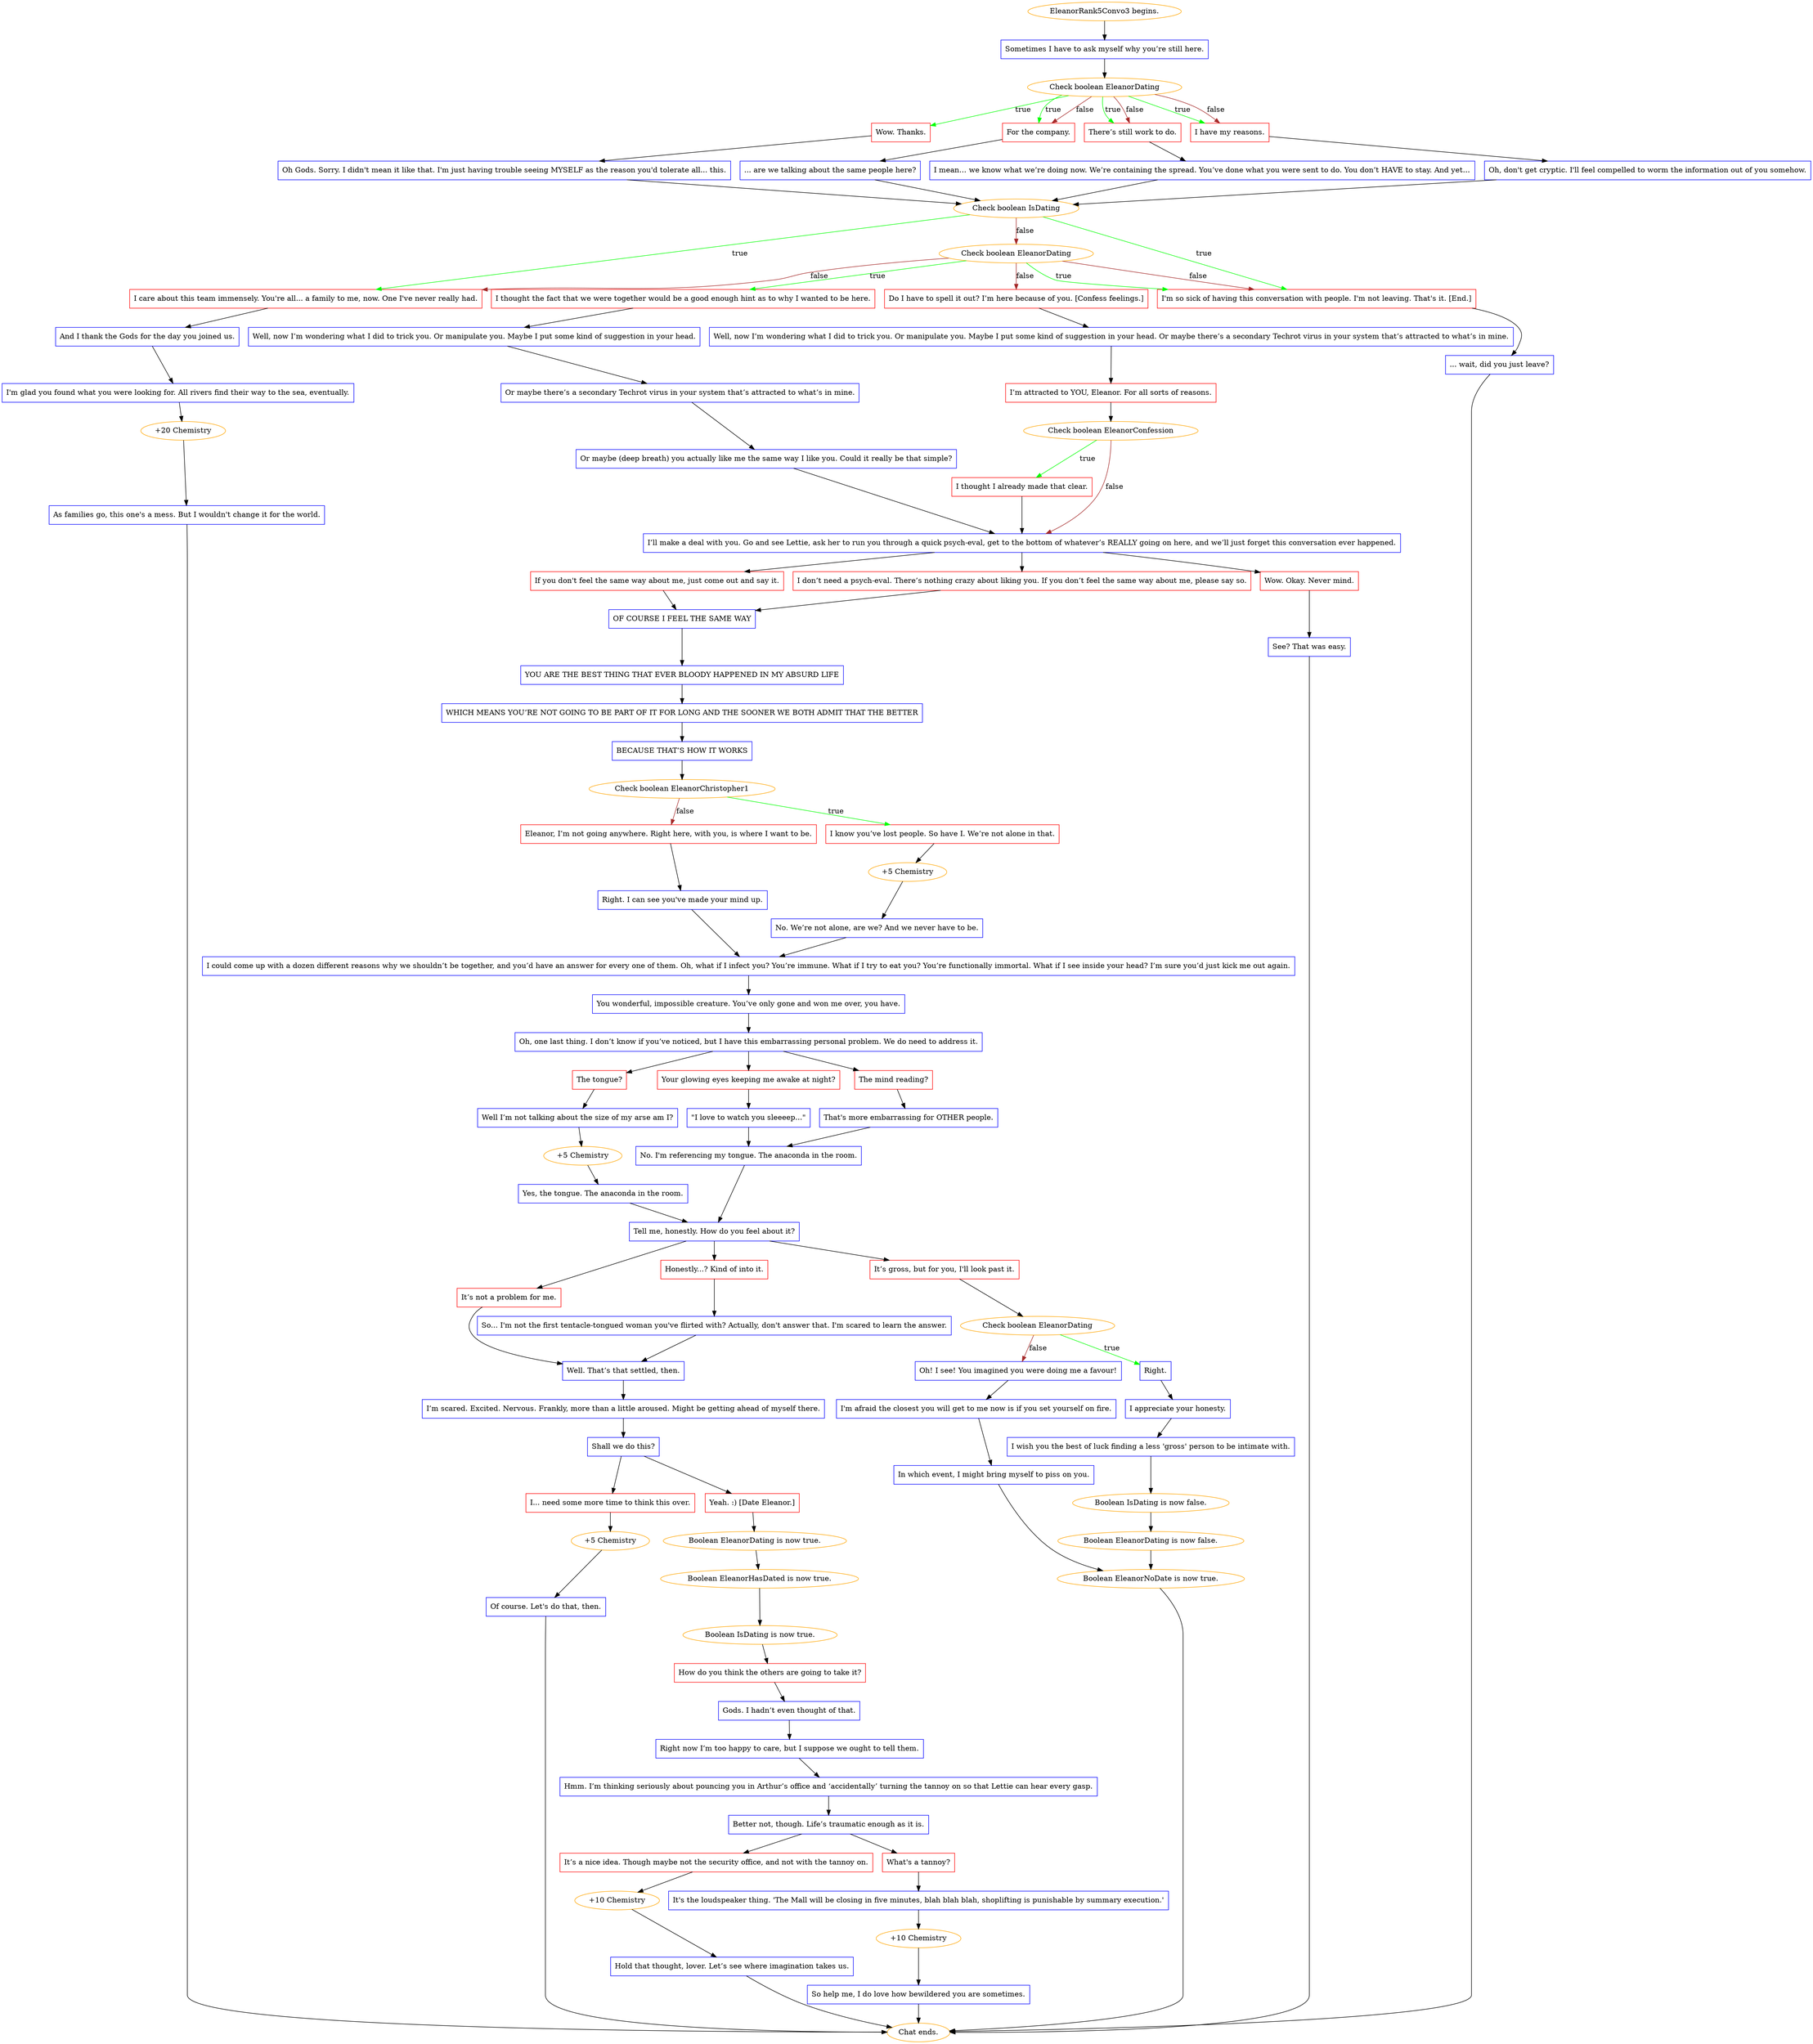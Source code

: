 digraph {
	"EleanorRank5Convo3 begins." [color=orange];
		"EleanorRank5Convo3 begins." -> 2286;
	2286 [label="Sometimes I have to ask myself why you’re still here.",shape=box,color=blue];
		2286 -> 2287;
	2287 [label="Check boolean EleanorDating",color=orange];
		2287 -> 2288 [label=true,color=green];
		2287 -> 2289 [label=true,color=green];
		2287 -> 2290 [label=true,color=green];
		2287 -> 2291 [label=true,color=green];
		2287 -> 2289 [label=false,color=brown];
		2287 -> 2290 [label=false,color=brown];
		2287 -> 2291 [label=false,color=brown];
	2288 [label="Wow. Thanks.",shape=box,color=red];
		2288 -> 2292;
	2289 [label="For the company.",shape=box,color=red];
		2289 -> 2293;
	2290 [label="There’s still work to do.",shape=box,color=red];
		2290 -> 2294;
	2291 [label="I have my reasons.",shape=box,color=red];
		2291 -> 2295;
	2292 [label="Oh Gods. Sorry. I didn't mean it like that. I'm just having trouble seeing MYSELF as the reason you'd tolerate all... this.",shape=box,color=blue];
		2292 -> 2844;
	2293 [label="... are we talking about the same people here?",shape=box,color=blue];
		2293 -> 2844;
	2294 [label="I mean… we know what we’re doing now. We’re containing the spread. You’ve done what you were sent to do. You don’t HAVE to stay. And yet…",shape=box,color=blue];
		2294 -> 2844;
	2295 [label="Oh, don't get cryptic. I'll feel compelled to worm the information out of you somehow.",shape=box,color=blue];
		2295 -> 2844;
	2844 [label="Check boolean IsDating",color=orange];
		2844 -> 2300 [label=true,color=green];
		2844 -> 2299 [label=true,color=green];
		2844 -> 2296 [label=false,color=brown];
	2300 [label="I'm so sick of having this conversation with people. I'm not leaving. That's it. [End.]",shape=box,color=red];
		2300 -> 2301;
	2299 [label="I care about this team immensely. You're all... a family to me, now. One I've never really had.",shape=box,color=red];
		2299 -> 2304;
	2296 [label="Check boolean EleanorDating",color=orange];
		2296 -> 2297 [label=true,color=green];
		2296 -> 2300 [label=true,color=green];
		2296 -> 2298 [label=false,color=brown];
		2296 -> 2299 [label=false,color=brown];
		2296 -> 2300 [label=false,color=brown];
	2301 [label="... wait, did you just leave?",shape=box,color=blue];
		2301 -> "Chat ends.";
	2304 [label="And I thank the Gods for the day you joined us.",shape=box,color=blue];
		2304 -> 2307;
	2297 [label="I thought the fact that we were together would be a good enough hint as to why I wanted to be here.",shape=box,color=red];
		2297 -> 2303;
	2298 [label="Do I have to spell it out? I’m here because of you. [Confess feelings.]",shape=box,color=red];
		2298 -> 2305;
	"Chat ends." [color=orange];
	2307 [label="I'm glad you found what you were looking for. All rivers find their way to the sea, eventually.",shape=box,color=blue];
		2307 -> 2313;
	2303 [label="Well, now I’m wondering what I did to trick you. Or manipulate you. Maybe I put some kind of suggestion in your head.",shape=box,color=blue];
		2303 -> 2308;
	2305 [label="Well, now I’m wondering what I did to trick you. Or manipulate you. Maybe I put some kind of suggestion in your head. Or maybe there’s a secondary Techrot virus in your system that’s attracted to what’s in mine.",shape=box,color=blue];
		2305 -> 2306;
	2313 [label="+20 Chemistry",color=orange];
		2313 -> 2312;
	2308 [label="Or maybe there’s a secondary Techrot virus in your system that’s attracted to what’s in mine.",shape=box,color=blue];
		2308 -> 2309;
	2306 [label="I’m attracted to YOU, Eleanor. For all sorts of reasons.",shape=box,color=red];
		2306 -> 2310;
	2312 [label="As families go, this one's a mess. But I wouldn't change it for the world.",shape=box,color=blue];
		2312 -> "Chat ends.";
	2309 [label="Or maybe (deep breath) you actually like me the same way I like you. Could it really be that simple?",shape=box,color=blue];
		2309 -> 2315;
	2310 [label="Check boolean EleanorConfession",color=orange];
		2310 -> 2311 [label=true,color=green];
		2310 -> 2315 [label=false,color=brown];
	2315 [label="I’ll make a deal with you. Go and see Lettie, ask her to run you through a quick psych-eval, get to the bottom of whatever’s REALLY going on here, and we’ll just forget this conversation ever happened.",shape=box,color=blue];
		2315 -> 2316;
		2315 -> 2317;
		2315 -> 2318;
	2311 [label="I thought I already made that clear.",shape=box,color=red];
		2311 -> 2315;
	2316 [label="I don’t need a psych-eval. There’s nothing crazy about liking you. If you don’t feel the same way about me, please say so.",shape=box,color=red];
		2316 -> 2321;
	2317 [label="If you don't feel the same way about me, just come out and say it.",shape=box,color=red];
		2317 -> 2321;
	2318 [label="Wow. Okay. Never mind.",shape=box,color=red];
		2318 -> 2319;
	2321 [label="OF COURSE I FEEL THE SAME WAY",shape=box,color=blue];
		2321 -> 2322;
	2319 [label="See? That was easy.",shape=box,color=blue];
		2319 -> "Chat ends.";
	2322 [label="YOU ARE THE BEST THING THAT EVER BLOODY HAPPENED IN MY ABSURD LIFE",shape=box,color=blue];
		2322 -> 2323;
	2323 [label="WHICH MEANS YOU’RE NOT GOING TO BE PART OF IT FOR LONG AND THE SOONER WE BOTH ADMIT THAT THE BETTER",shape=box,color=blue];
		2323 -> 2324;
	2324 [label="BECAUSE THAT’S HOW IT WORKS",shape=box,color=blue];
		2324 -> 2325;
	2325 [label="Check boolean EleanorChristopher1",color=orange];
		2325 -> 2326 [label=true,color=green];
		2325 -> 2327 [label=false,color=brown];
	2326 [label="I know you’ve lost people. So have I. We’re not alone in that.",shape=box,color=red];
		2326 -> 2328;
	2327 [label="Eleanor, I’m not going anywhere. Right here, with you, is where I want to be.",shape=box,color=red];
		2327 -> 2330;
	2328 [label="+5 Chemistry",color=orange];
		2328 -> 2329;
	2330 [label="Right. I can see you've made your mind up.",shape=box,color=blue];
		2330 -> 2331;
	2329 [label="No. We’re not alone, are we? And we never have to be.",shape=box,color=blue];
		2329 -> 2331;
	2331 [label="I could come up with a dozen different reasons why we shouldn’t be together, and you’d have an answer for every one of them. Oh, what if I infect you? You’re immune. What if I try to eat you? You’re functionally immortal. What if I see inside your head? I’m sure you’d just kick me out again.",shape=box,color=blue];
		2331 -> 2332;
	2332 [label="You wonderful, impossible creature. You’ve only gone and won me over, you have.",shape=box,color=blue];
		2332 -> 2333;
	2333 [label="Oh, one last thing. I don’t know if you’ve noticed, but I have this embarrassing personal problem. We do need to address it.",shape=box,color=blue];
		2333 -> 2334;
		2333 -> 2335;
		2333 -> 2336;
	2334 [label="Your glowing eyes keeping me awake at night?",shape=box,color=red];
		2334 -> 2337;
	2335 [label="The mind reading?",shape=box,color=red];
		2335 -> 2338;
	2336 [label="The tongue?",shape=box,color=red];
		2336 -> 2339;
	2337 [label="\"I love to watch you sleeeep...\"",shape=box,color=blue];
		2337 -> 2340;
	2338 [label="That's more embarrassing for OTHER people.",shape=box,color=blue];
		2338 -> 2340;
	2339 [label="Well I’m not talking about the size of my arse am I?",shape=box,color=blue];
		2339 -> 2341;
	2340 [label="No. I'm referencing my tongue. The anaconda in the room.",shape=box,color=blue];
		2340 -> 2343;
	2341 [label="+5 Chemistry",color=orange];
		2341 -> 2342;
	2343 [label="Tell me, honestly. How do you feel about it?",shape=box,color=blue];
		2343 -> 2344;
		2343 -> 2345;
		2343 -> 2346;
	2342 [label="Yes, the tongue. The anaconda in the room.",shape=box,color=blue];
		2342 -> 2343;
	2344 [label="It’s gross, but for you, I'll look past it.",shape=box,color=red];
		2344 -> 2348;
	2345 [label="It’s not a problem for me.",shape=box,color=red];
		2345 -> 2351;
	2346 [label="Honestly...? Kind of into it.",shape=box,color=red];
		2346 -> 2347;
	2348 [label="Check boolean EleanorDating",color=orange];
		2348 -> 2349 [label=true,color=green];
		2348 -> 2350 [label=false,color=brown];
	2351 [label="Well. That’s that settled, then.",shape=box,color=blue];
		2351 -> 2354;
	2347 [label="So... I'm not the first tentacle-tongued woman you've flirted with? Actually, don't answer that. I'm scared to learn the answer.",shape=box,color=blue];
		2347 -> 2351;
	2349 [label="Right.",shape=box,color=blue];
		2349 -> 2352;
	2350 [label="Oh! I see! You imagined you were doing me a favour!",shape=box,color=blue];
		2350 -> 2353;
	2354 [label="I’m scared. Excited. Nervous. Frankly, more than a little aroused. Might be getting ahead of myself there.",shape=box,color=blue];
		2354 -> 2355;
	2352 [label="I appreciate your honesty.",shape=box,color=blue];
		2352 -> 2356;
	2353 [label="I'm afraid the closest you will get to me now is if you set yourself on fire.",shape=box,color=blue];
		2353 -> 2357;
	2355 [label="Shall we do this?",shape=box,color=blue];
		2355 -> 2364;
		2355 -> 2365;
	2356 [label="I wish you the best of luck finding a less 'gross' person to be intimate with.",shape=box,color=blue];
		2356 -> "/EE/Types/Engine/ResetBooleanDialogueNode:IsDating:/EE/Types/Engine/ResetBooleanDialogueNode:EleanorDating:/EE/Types/Engine/SetBooleanDialogueNode:EleanorNoDate:Chat ends.";
	2357 [label="In which event, I might bring myself to piss on you.",shape=box,color=blue];
		2357 -> "/EE/Types/Engine/SetBooleanDialogueNode:EleanorNoDate:Chat ends.";
	2364 [label="Yeah. :) [Date Eleanor.]",shape=box,color=red];
		2364 -> "/EE/Types/Engine/SetBooleanDialogueNode:EleanorDating:/EE/Types/Engine/SetBooleanDialogueNode:EleanorHasDated:/EE/Types/Engine/SetBooleanDialogueNode:IsDating:2373";
	2365 [label="I... need some more time to think this over.",shape=box,color=red];
		2365 -> 2366;
	"/EE/Types/Engine/ResetBooleanDialogueNode:IsDating:/EE/Types/Engine/ResetBooleanDialogueNode:EleanorDating:/EE/Types/Engine/SetBooleanDialogueNode:EleanorNoDate:Chat ends." [label="Boolean IsDating is now false.",color=orange];
		"/EE/Types/Engine/ResetBooleanDialogueNode:IsDating:/EE/Types/Engine/ResetBooleanDialogueNode:EleanorDating:/EE/Types/Engine/SetBooleanDialogueNode:EleanorNoDate:Chat ends." -> "/EE/Types/Engine/ResetBooleanDialogueNode:EleanorDating:/EE/Types/Engine/SetBooleanDialogueNode:EleanorNoDate:Chat ends.";
	"/EE/Types/Engine/SetBooleanDialogueNode:EleanorNoDate:Chat ends." [label="Boolean EleanorNoDate is now true.",color=orange];
		"/EE/Types/Engine/SetBooleanDialogueNode:EleanorNoDate:Chat ends." -> "Chat ends.";
	"/EE/Types/Engine/SetBooleanDialogueNode:EleanorDating:/EE/Types/Engine/SetBooleanDialogueNode:EleanorHasDated:/EE/Types/Engine/SetBooleanDialogueNode:IsDating:2373" [label="Boolean EleanorDating is now true.",color=orange];
		"/EE/Types/Engine/SetBooleanDialogueNode:EleanorDating:/EE/Types/Engine/SetBooleanDialogueNode:EleanorHasDated:/EE/Types/Engine/SetBooleanDialogueNode:IsDating:2373" -> "/EE/Types/Engine/SetBooleanDialogueNode:EleanorHasDated:/EE/Types/Engine/SetBooleanDialogueNode:IsDating:2373";
	2366 [label="+5 Chemistry",color=orange];
		2366 -> 2367;
	"/EE/Types/Engine/ResetBooleanDialogueNode:EleanorDating:/EE/Types/Engine/SetBooleanDialogueNode:EleanorNoDate:Chat ends." [label="Boolean EleanorDating is now false.",color=orange];
		"/EE/Types/Engine/ResetBooleanDialogueNode:EleanorDating:/EE/Types/Engine/SetBooleanDialogueNode:EleanorNoDate:Chat ends." -> "/EE/Types/Engine/SetBooleanDialogueNode:EleanorNoDate:Chat ends.";
	"/EE/Types/Engine/SetBooleanDialogueNode:EleanorHasDated:/EE/Types/Engine/SetBooleanDialogueNode:IsDating:2373" [label="Boolean EleanorHasDated is now true.",color=orange];
		"/EE/Types/Engine/SetBooleanDialogueNode:EleanorHasDated:/EE/Types/Engine/SetBooleanDialogueNode:IsDating:2373" -> "/EE/Types/Engine/SetBooleanDialogueNode:IsDating:2373";
	2367 [label="Of course. Let's do that, then.",shape=box,color=blue];
		2367 -> "Chat ends.";
	"/EE/Types/Engine/SetBooleanDialogueNode:IsDating:2373" [label="Boolean IsDating is now true.",color=orange];
		"/EE/Types/Engine/SetBooleanDialogueNode:IsDating:2373" -> 2373;
	2373 [label="How do you think the others are going to take it?",shape=box,color=red];
		2373 -> 2372;
	2372 [label="Gods. I hadn’t even thought of that.",shape=box,color=blue];
		2372 -> 2374;
	2374 [label="Right now I’m too happy to care, but I suppose we ought to tell them.",shape=box,color=blue];
		2374 -> 2375;
	2375 [label="Hmm. I’m thinking seriously about pouncing you in Arthur’s office and ‘accidentally’ turning the tannoy on so that Lettie can hear every gasp.",shape=box,color=blue];
		2375 -> 2376;
	2376 [label="Better not, though. Life’s traumatic enough as it is.",shape=box,color=blue];
		2376 -> 2377;
		2376 -> 2378;
	2377 [label="It’s a nice idea. Though maybe not the security office, and not with the tannoy on.",shape=box,color=red];
		2377 -> 2379;
	2378 [label="What's a tannoy?",shape=box,color=red];
		2378 -> 2382;
	2379 [label="+10 Chemistry",color=orange];
		2379 -> 2380;
	2382 [label="It's the loudspeaker thing. 'The Mall will be closing in five minutes, blah blah blah, shoplifting is punishable by summary execution.'",shape=box,color=blue];
		2382 -> 2384;
	2380 [label="Hold that thought, lover. Let’s see where imagination takes us.",shape=box,color=blue];
		2380 -> "Chat ends.";
	2384 [label="+10 Chemistry",color=orange];
		2384 -> 2383;
	2383 [label="So help me, I do love how bewildered you are sometimes.",shape=box,color=blue];
		2383 -> "Chat ends.";
}